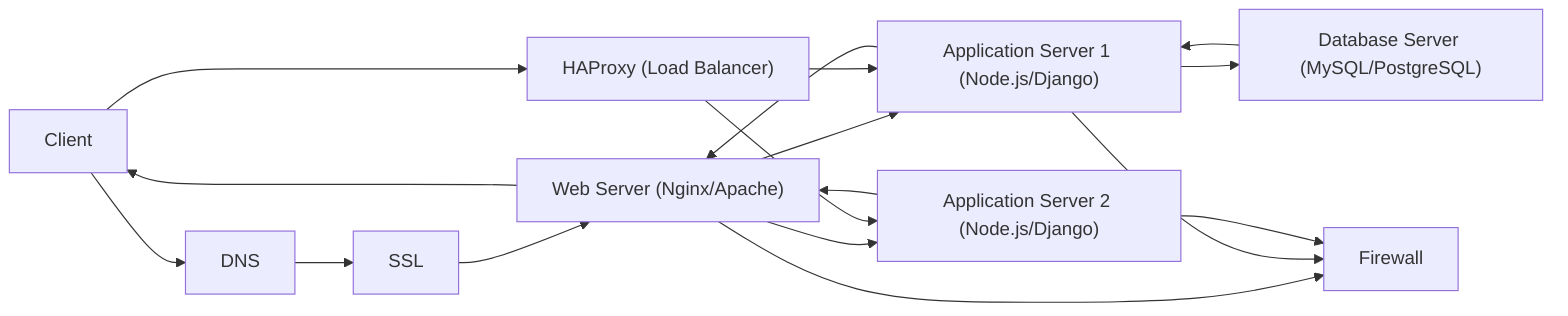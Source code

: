 graph LR
    A[Client] --> F["DNS"]
    F --> G["SSL"]
    G --> B["Web Server (Nginx/Apache)"]
    B --> C["Application Server 1 (Node.js/Django)"]
    C --> D["Database Server (MySQL/PostgreSQL)"]
    B --> C2["Application Server 2 (Node.js/Django)"]
    A --> E["HAProxy (Load Balancer)"]
    E --> C
    E --> C2
    B --> H["Firewall"]
    C --> H
    C2 --> H
    D --> C
    C --> B
    C2 --> B
    B --> A